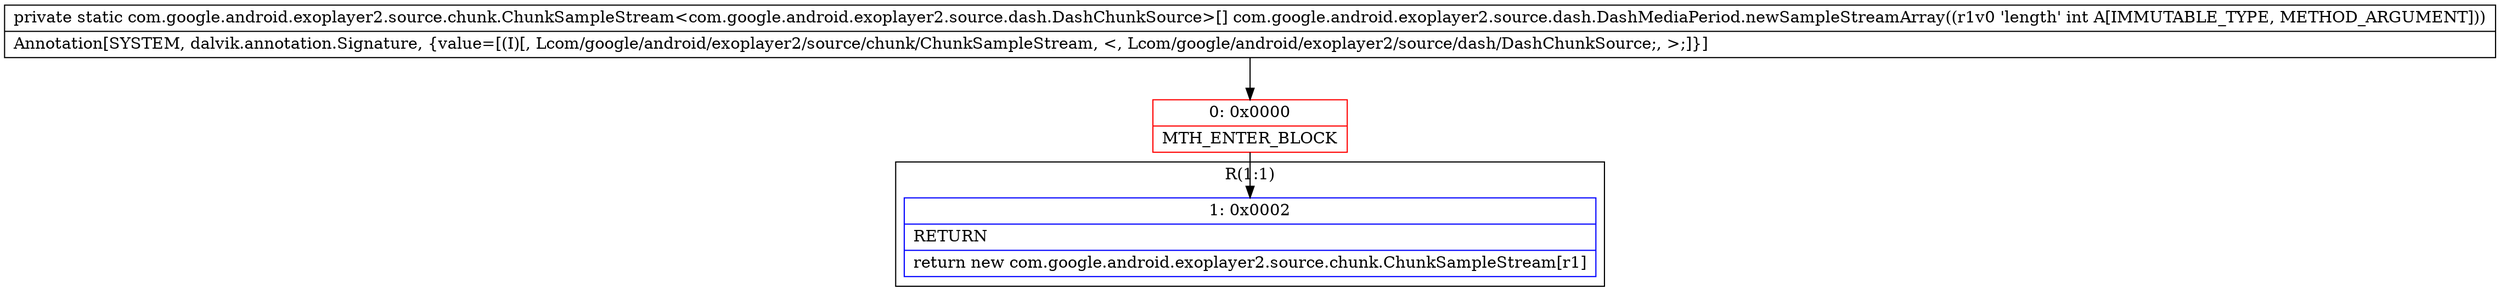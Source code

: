 digraph "CFG forcom.google.android.exoplayer2.source.dash.DashMediaPeriod.newSampleStreamArray(I)[Lcom\/google\/android\/exoplayer2\/source\/chunk\/ChunkSampleStream;" {
subgraph cluster_Region_1376975066 {
label = "R(1:1)";
node [shape=record,color=blue];
Node_1 [shape=record,label="{1\:\ 0x0002|RETURN\l|return new com.google.android.exoplayer2.source.chunk.ChunkSampleStream[r1]\l}"];
}
Node_0 [shape=record,color=red,label="{0\:\ 0x0000|MTH_ENTER_BLOCK\l}"];
MethodNode[shape=record,label="{private static com.google.android.exoplayer2.source.chunk.ChunkSampleStream\<com.google.android.exoplayer2.source.dash.DashChunkSource\>[] com.google.android.exoplayer2.source.dash.DashMediaPeriod.newSampleStreamArray((r1v0 'length' int A[IMMUTABLE_TYPE, METHOD_ARGUMENT]))  | Annotation[SYSTEM, dalvik.annotation.Signature, \{value=[(I)[, Lcom\/google\/android\/exoplayer2\/source\/chunk\/ChunkSampleStream, \<, Lcom\/google\/android\/exoplayer2\/source\/dash\/DashChunkSource;, \>;]\}]\l}"];
MethodNode -> Node_0;
Node_0 -> Node_1;
}

